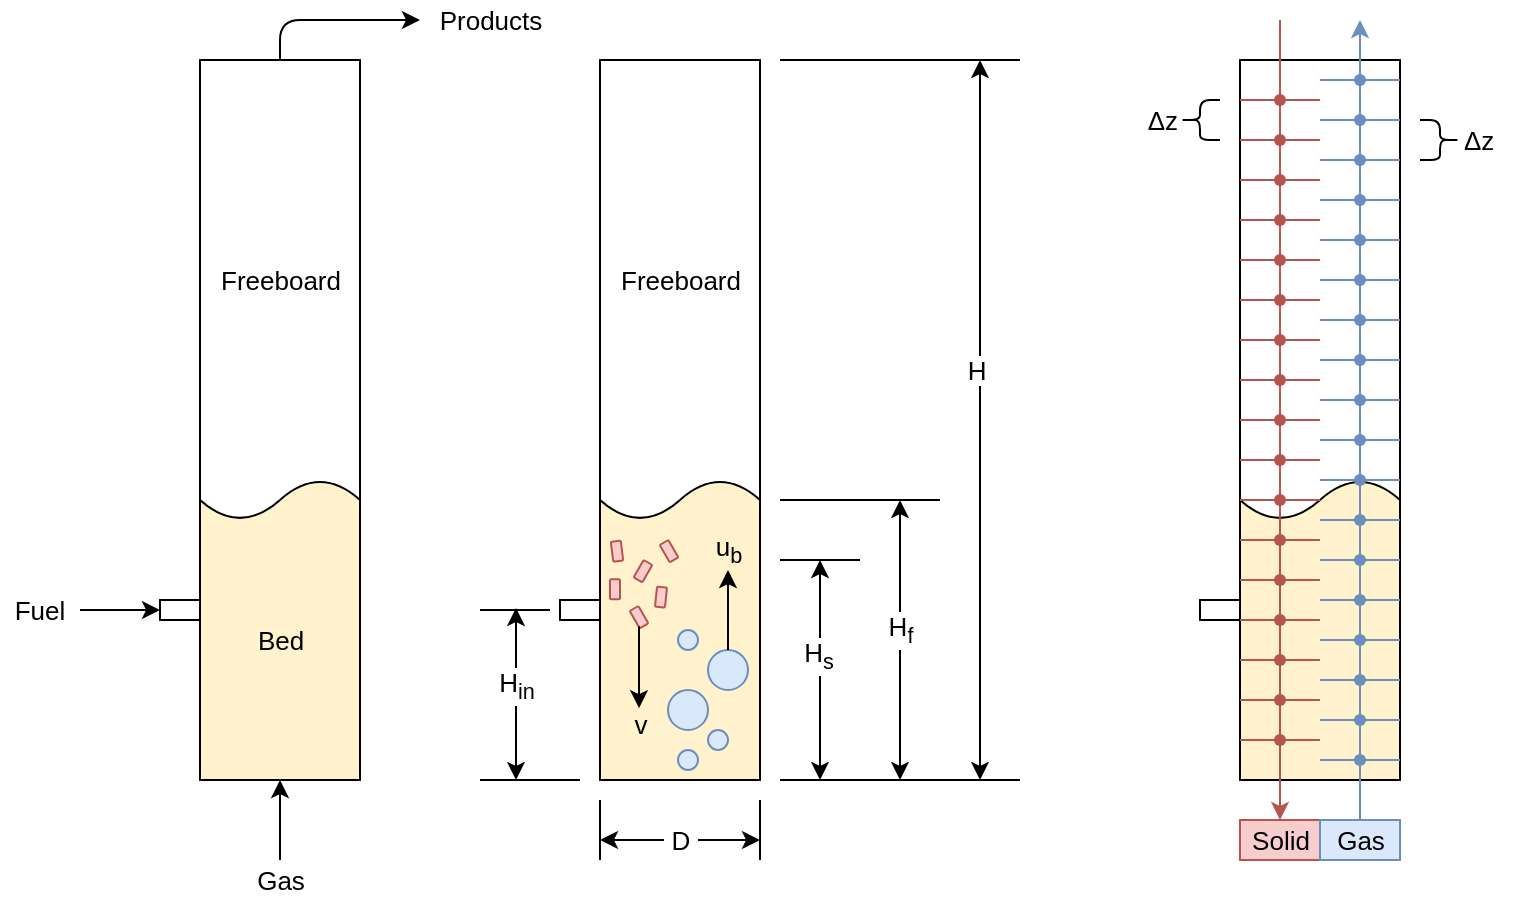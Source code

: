 <mxfile version="14.6.13" type="device"><diagram id="6Y9IK9V6sY0iiGdGzUJi" name="Page-1"><mxGraphModel dx="847" dy="1188" grid="1" gridSize="10" guides="1" tooltips="1" connect="1" arrows="1" fold="1" page="1" pageScale="1" pageWidth="850" pageHeight="1100" math="0" shadow="0"><root><mxCell id="0"/><mxCell id="1" parent="0"/><mxCell id="DkFIqBTVHJtudlURgkI9-2" value="" style="rounded=0;whiteSpace=wrap;html=1;" vertex="1" parent="1"><mxGeometry x="320" y="60" width="80" height="360" as="geometry"/></mxCell><mxCell id="DkFIqBTVHJtudlURgkI9-3" value="" style="shape=document;whiteSpace=wrap;html=1;boundedLbl=1;rotation=-180;size=0.133;fillColor=#fff2cc;fontSize=13;" vertex="1" parent="1"><mxGeometry x="320" y="270" width="80" height="150" as="geometry"/></mxCell><mxCell id="DkFIqBTVHJtudlURgkI9-4" value="" style="endArrow=classic;startArrow=classic;html=1;fontSize=13;" edge="1" parent="1"><mxGeometry width="50" height="50" relative="1" as="geometry"><mxPoint x="470" y="420" as="sourcePoint"/><mxPoint x="470" y="280" as="targetPoint"/></mxGeometry></mxCell><mxCell id="DkFIqBTVHJtudlURgkI9-8" value="H&lt;sub&gt;f&lt;/sub&gt;" style="edgeLabel;html=1;align=center;verticalAlign=middle;resizable=0;points=[];fontSize=13;" vertex="1" connectable="0" parent="DkFIqBTVHJtudlURgkI9-4"><mxGeometry x="0.1" relative="1" as="geometry"><mxPoint y="2" as="offset"/></mxGeometry></mxCell><mxCell id="DkFIqBTVHJtudlURgkI9-9" value="" style="rounded=0;whiteSpace=wrap;html=1;fontSize=13;strokeColor=#000000;" vertex="1" parent="1"><mxGeometry x="300" y="330" width="20" height="10" as="geometry"/></mxCell><mxCell id="DkFIqBTVHJtudlURgkI9-10" value="" style="endArrow=classic;startArrow=classic;html=1;fontSize=13;" edge="1" parent="1"><mxGeometry width="50" height="50" relative="1" as="geometry"><mxPoint x="278" y="420" as="sourcePoint"/><mxPoint x="278" y="334" as="targetPoint"/></mxGeometry></mxCell><mxCell id="DkFIqBTVHJtudlURgkI9-13" value="H&lt;sub&gt;in&lt;/sub&gt;" style="edgeLabel;html=1;align=center;verticalAlign=middle;resizable=0;points=[];fontSize=13;" vertex="1" connectable="0" parent="DkFIqBTVHJtudlURgkI9-10"><mxGeometry x="0.093" relative="1" as="geometry"><mxPoint as="offset"/></mxGeometry></mxCell><mxCell id="DkFIqBTVHJtudlURgkI9-11" value="" style="endArrow=none;html=1;fontSize=13;entryX=0;entryY=0.5;entryDx=0;entryDy=0;" edge="1" parent="1"><mxGeometry width="50" height="50" relative="1" as="geometry"><mxPoint x="260" y="335" as="sourcePoint"/><mxPoint x="295" y="335" as="targetPoint"/></mxGeometry></mxCell><mxCell id="DkFIqBTVHJtudlURgkI9-12" value="" style="endArrow=none;html=1;fontSize=13;" edge="1" parent="1"><mxGeometry width="50" height="50" relative="1" as="geometry"><mxPoint x="260" y="420" as="sourcePoint"/><mxPoint x="310" y="420" as="targetPoint"/></mxGeometry></mxCell><mxCell id="DkFIqBTVHJtudlURgkI9-14" value="" style="endArrow=none;html=1;fontSize=13;strokeWidth=1;" edge="1" parent="1"><mxGeometry width="50" height="50" relative="1" as="geometry"><mxPoint x="410" y="60" as="sourcePoint"/><mxPoint x="530" y="60" as="targetPoint"/></mxGeometry></mxCell><mxCell id="DkFIqBTVHJtudlURgkI9-15" value="" style="endArrow=none;html=1;fontSize=13;strokeWidth=1;" edge="1" parent="1"><mxGeometry width="50" height="50" relative="1" as="geometry"><mxPoint x="410" y="420" as="sourcePoint"/><mxPoint x="530" y="420" as="targetPoint"/></mxGeometry></mxCell><mxCell id="DkFIqBTVHJtudlURgkI9-16" value="" style="endArrow=none;html=1;fontSize=13;strokeWidth=1;" edge="1" parent="1"><mxGeometry width="50" height="50" relative="1" as="geometry"><mxPoint x="410" y="280" as="sourcePoint"/><mxPoint x="490" y="280" as="targetPoint"/></mxGeometry></mxCell><mxCell id="DkFIqBTVHJtudlURgkI9-17" value="" style="endArrow=none;html=1;fontSize=13;strokeWidth=1;" edge="1" parent="1"><mxGeometry width="50" height="50" relative="1" as="geometry"><mxPoint x="410" y="310" as="sourcePoint"/><mxPoint x="450" y="310" as="targetPoint"/></mxGeometry></mxCell><mxCell id="DkFIqBTVHJtudlURgkI9-18" value="" style="endArrow=classic;startArrow=classic;html=1;fontSize=13;strokeWidth=1;" edge="1" parent="1"><mxGeometry width="50" height="50" relative="1" as="geometry"><mxPoint x="430" y="420" as="sourcePoint"/><mxPoint x="430" y="310" as="targetPoint"/></mxGeometry></mxCell><mxCell id="DkFIqBTVHJtudlURgkI9-19" value="H&lt;sub&gt;s&lt;/sub&gt;" style="edgeLabel;html=1;align=center;verticalAlign=middle;resizable=0;points=[];fontSize=13;" vertex="1" connectable="0" parent="DkFIqBTVHJtudlURgkI9-18"><mxGeometry x="0.14" y="1" relative="1" as="geometry"><mxPoint as="offset"/></mxGeometry></mxCell><mxCell id="DkFIqBTVHJtudlURgkI9-20" value="" style="endArrow=classic;startArrow=classic;html=1;fontSize=13;strokeWidth=1;" edge="1" parent="1"><mxGeometry width="50" height="50" relative="1" as="geometry"><mxPoint x="510" y="420" as="sourcePoint"/><mxPoint x="510" y="60" as="targetPoint"/></mxGeometry></mxCell><mxCell id="DkFIqBTVHJtudlURgkI9-21" value="H" style="edgeLabel;html=1;align=center;verticalAlign=middle;resizable=0;points=[];fontSize=13;" vertex="1" connectable="0" parent="DkFIqBTVHJtudlURgkI9-20"><mxGeometry x="0.139" y="2" relative="1" as="geometry"><mxPoint as="offset"/></mxGeometry></mxCell><mxCell id="DkFIqBTVHJtudlURgkI9-22" value="" style="rounded=0;whiteSpace=wrap;html=1;" vertex="1" parent="1"><mxGeometry x="120" y="60" width="80" height="360" as="geometry"/></mxCell><mxCell id="DkFIqBTVHJtudlURgkI9-23" value="" style="shape=document;whiteSpace=wrap;html=1;boundedLbl=1;rotation=-180;size=0.133;fillColor=#fff2cc;" vertex="1" parent="1"><mxGeometry x="120" y="270" width="80" height="150" as="geometry"/></mxCell><mxCell id="DkFIqBTVHJtudlURgkI9-24" value="" style="rounded=0;whiteSpace=wrap;html=1;fontSize=13;strokeColor=#000000;" vertex="1" parent="1"><mxGeometry x="100" y="330" width="20" height="10" as="geometry"/></mxCell><mxCell id="DkFIqBTVHJtudlURgkI9-25" value="" style="endArrow=classic;html=1;fontSize=13;strokeWidth=1;entryX=0;entryY=0.5;entryDx=0;entryDy=0;" edge="1" parent="1" target="DkFIqBTVHJtudlURgkI9-24"><mxGeometry width="50" height="50" relative="1" as="geometry"><mxPoint x="60" y="335" as="sourcePoint"/><mxPoint x="80" y="390" as="targetPoint"/></mxGeometry></mxCell><mxCell id="DkFIqBTVHJtudlURgkI9-26" value="" style="endArrow=classic;html=1;fontSize=13;strokeWidth=1;entryX=0.5;entryY=0;entryDx=0;entryDy=0;" edge="1" parent="1" target="DkFIqBTVHJtudlURgkI9-23"><mxGeometry width="50" height="50" relative="1" as="geometry"><mxPoint x="160" y="460" as="sourcePoint"/><mxPoint x="150" y="450" as="targetPoint"/></mxGeometry></mxCell><mxCell id="DkFIqBTVHJtudlURgkI9-30" value="&amp;nbsp;D&amp;nbsp;" style="endArrow=classic;startArrow=classic;html=1;fontSize=13;strokeWidth=1;" edge="1" parent="1"><mxGeometry width="50" height="50" relative="1" as="geometry"><mxPoint x="320" y="450" as="sourcePoint"/><mxPoint x="400" y="450" as="targetPoint"/></mxGeometry></mxCell><mxCell id="DkFIqBTVHJtudlURgkI9-31" value="" style="endArrow=none;html=1;fontSize=13;strokeWidth=1;" edge="1" parent="1"><mxGeometry width="50" height="50" relative="1" as="geometry"><mxPoint x="320" y="460" as="sourcePoint"/><mxPoint x="320" y="430" as="targetPoint"/></mxGeometry></mxCell><mxCell id="DkFIqBTVHJtudlURgkI9-32" value="" style="endArrow=none;html=1;fontSize=13;strokeWidth=1;" edge="1" parent="1"><mxGeometry width="50" height="50" relative="1" as="geometry"><mxPoint x="400" y="460" as="sourcePoint"/><mxPoint x="400" y="430" as="targetPoint"/></mxGeometry></mxCell><mxCell id="DkFIqBTVHJtudlURgkI9-33" value="Fuel" style="text;html=1;strokeColor=none;fillColor=none;align=center;verticalAlign=middle;whiteSpace=wrap;rounded=0;fontSize=13;" vertex="1" parent="1"><mxGeometry x="20" y="325" width="40" height="20" as="geometry"/></mxCell><mxCell id="DkFIqBTVHJtudlURgkI9-34" value="Gas" style="text;html=1;align=center;verticalAlign=middle;resizable=0;points=[];autosize=1;strokeColor=none;fontSize=13;" vertex="1" parent="1"><mxGeometry x="140" y="460" width="40" height="20" as="geometry"/></mxCell><mxCell id="DkFIqBTVHJtudlURgkI9-35" value="Products" style="text;html=1;align=center;verticalAlign=middle;resizable=0;points=[];autosize=1;strokeColor=none;fontSize=13;" vertex="1" parent="1"><mxGeometry x="230" y="30" width="70" height="20" as="geometry"/></mxCell><mxCell id="DkFIqBTVHJtudlURgkI9-37" value="Freeboard" style="text;html=1;align=center;verticalAlign=middle;resizable=0;points=[];autosize=1;strokeColor=none;fontSize=13;" vertex="1" parent="1"><mxGeometry x="320" y="160" width="80" height="20" as="geometry"/></mxCell><mxCell id="DkFIqBTVHJtudlURgkI9-38" value="Bed" style="text;html=1;align=center;verticalAlign=middle;resizable=0;points=[];autosize=1;strokeColor=none;fontSize=13;" vertex="1" parent="1"><mxGeometry x="140" y="340" width="40" height="20" as="geometry"/></mxCell><mxCell id="DkFIqBTVHJtudlURgkI9-39" value="Freeboard" style="text;html=1;align=center;verticalAlign=middle;resizable=0;points=[];autosize=1;strokeColor=none;fontSize=13;" vertex="1" parent="1"><mxGeometry x="120" y="160" width="80" height="20" as="geometry"/></mxCell><mxCell id="DkFIqBTVHJtudlURgkI9-40" value="" style="endArrow=classic;html=1;fontSize=13;strokeWidth=1;exitX=0.5;exitY=0;exitDx=0;exitDy=0;edgeStyle=orthogonalEdgeStyle;" edge="1" parent="1" source="DkFIqBTVHJtudlURgkI9-22"><mxGeometry width="50" height="50" relative="1" as="geometry"><mxPoint x="150" y="45" as="sourcePoint"/><mxPoint x="230" y="40" as="targetPoint"/><Array as="points"><mxPoint x="160" y="40"/></Array></mxGeometry></mxCell><mxCell id="DkFIqBTVHJtudlURgkI9-56" value="" style="group" vertex="1" connectable="0" parent="1"><mxGeometry x="354" y="290" width="45" height="125" as="geometry"/></mxCell><mxCell id="DkFIqBTVHJtudlURgkI9-49" value="" style="ellipse;whiteSpace=wrap;html=1;aspect=fixed;fontSize=13;strokeColor=#6c8ebf;fillColor=#dae8fc;" vertex="1" parent="DkFIqBTVHJtudlURgkI9-56"><mxGeometry y="85" width="20" height="20" as="geometry"/></mxCell><mxCell id="DkFIqBTVHJtudlURgkI9-50" value="" style="ellipse;whiteSpace=wrap;html=1;aspect=fixed;fontSize=13;strokeColor=#6c8ebf;fillColor=#dae8fc;" vertex="1" parent="DkFIqBTVHJtudlURgkI9-56"><mxGeometry x="20" y="105" width="10" height="10" as="geometry"/></mxCell><mxCell id="DkFIqBTVHJtudlURgkI9-51" value="" style="ellipse;whiteSpace=wrap;html=1;aspect=fixed;fontSize=13;strokeColor=#6c8ebf;fillColor=#dae8fc;" vertex="1" parent="DkFIqBTVHJtudlURgkI9-56"><mxGeometry x="20" y="65" width="20" height="20" as="geometry"/></mxCell><mxCell id="DkFIqBTVHJtudlURgkI9-52" value="" style="ellipse;whiteSpace=wrap;html=1;aspect=fixed;fontSize=13;strokeColor=#6c8ebf;fillColor=#dae8fc;" vertex="1" parent="DkFIqBTVHJtudlURgkI9-56"><mxGeometry x="5" y="115" width="10" height="10" as="geometry"/></mxCell><mxCell id="DkFIqBTVHJtudlURgkI9-53" value="" style="ellipse;whiteSpace=wrap;html=1;aspect=fixed;fontSize=13;strokeColor=#6c8ebf;fillColor=#dae8fc;" vertex="1" parent="DkFIqBTVHJtudlURgkI9-56"><mxGeometry x="5" y="55" width="10" height="10" as="geometry"/></mxCell><mxCell id="DkFIqBTVHJtudlURgkI9-54" value="" style="endArrow=classic;html=1;fontSize=13;strokeWidth=1;" edge="1" parent="DkFIqBTVHJtudlURgkI9-56"><mxGeometry width="50" height="50" relative="1" as="geometry"><mxPoint x="30" y="65" as="sourcePoint"/><mxPoint x="30" y="25" as="targetPoint"/></mxGeometry></mxCell><mxCell id="DkFIqBTVHJtudlURgkI9-55" value="u&lt;sub&gt;b&lt;/sub&gt;" style="text;html=1;align=center;verticalAlign=middle;resizable=0;points=[];autosize=1;strokeColor=none;fontSize=13;" vertex="1" parent="DkFIqBTVHJtudlURgkI9-56"><mxGeometry x="15" width="30" height="30" as="geometry"/></mxCell><mxCell id="DkFIqBTVHJtudlURgkI9-67" value="" style="group" vertex="1" connectable="0" parent="1"><mxGeometry x="325" y="300.0" width="34.165" height="102.08" as="geometry"/></mxCell><mxCell id="DkFIqBTVHJtudlURgkI9-57" value="" style="rounded=1;whiteSpace=wrap;html=1;fontSize=13;strokeColor=#b85450;rotation=-60;aspect=fixed;fillColor=#f8cecc;" vertex="1" parent="DkFIqBTVHJtudlURgkI9-67"><mxGeometry x="11.5" y="13.08" width="10" height="5" as="geometry"/></mxCell><mxCell id="DkFIqBTVHJtudlURgkI9-58" value="" style="rounded=1;whiteSpace=wrap;html=1;fontSize=13;strokeColor=#b85450;rotation=276;aspect=fixed;fillColor=#f8cecc;" vertex="1" parent="DkFIqBTVHJtudlURgkI9-67"><mxGeometry x="20.5" y="26.08" width="10" height="5" as="geometry"/></mxCell><mxCell id="DkFIqBTVHJtudlURgkI9-60" value="" style="rounded=1;whiteSpace=wrap;html=1;fontSize=13;strokeColor=#b85450;rotation=240;aspect=fixed;fillColor=#f8cecc;" vertex="1" parent="DkFIqBTVHJtudlURgkI9-67"><mxGeometry x="9.5" y="36.08" width="10" height="5" as="geometry"/></mxCell><mxCell id="DkFIqBTVHJtudlURgkI9-61" value="" style="rounded=1;whiteSpace=wrap;html=1;fontSize=13;strokeColor=#b85450;rotation=263;aspect=fixed;fillColor=#f8cecc;" vertex="1" parent="DkFIqBTVHJtudlURgkI9-67"><mxGeometry x="-1.5" y="3.08" width="10" height="5" as="geometry"/></mxCell><mxCell id="DkFIqBTVHJtudlURgkI9-62" value="" style="rounded=1;whiteSpace=wrap;html=1;fontSize=13;strokeColor=#b85450;rotation=-90;aspect=fixed;fillColor=#f8cecc;" vertex="1" parent="DkFIqBTVHJtudlURgkI9-67"><mxGeometry x="-2.5" y="22.08" width="10" height="5" as="geometry"/></mxCell><mxCell id="DkFIqBTVHJtudlURgkI9-63" value="" style="endArrow=classic;html=1;fontSize=13;strokeWidth=1;" edge="1" parent="DkFIqBTVHJtudlURgkI9-67"><mxGeometry x="-5" y="0.313" width="50" height="50" as="geometry"><mxPoint x="14.5" y="43.08" as="sourcePoint"/><mxPoint x="14.5" y="84.08" as="targetPoint"/></mxGeometry></mxCell><mxCell id="DkFIqBTVHJtudlURgkI9-64" value="v" style="text;html=1;align=center;verticalAlign=middle;resizable=0;points=[];autosize=1;strokeColor=none;fontSize=13;" vertex="1" parent="DkFIqBTVHJtudlURgkI9-67"><mxGeometry x="4.5" y="82.08" width="20" height="20" as="geometry"/></mxCell><mxCell id="DkFIqBTVHJtudlURgkI9-66" value="" style="rounded=1;whiteSpace=wrap;html=1;fontSize=13;strokeColor=#b85450;rotation=-120;aspect=fixed;fillColor=#f8cecc;" vertex="1" parent="DkFIqBTVHJtudlURgkI9-67"><mxGeometry x="24.5" y="3.08" width="10" height="5" as="geometry"/></mxCell><mxCell id="DkFIqBTVHJtudlURgkI9-68" value="" style="rounded=0;whiteSpace=wrap;html=1;" vertex="1" parent="1"><mxGeometry x="640" y="60" width="80" height="360" as="geometry"/></mxCell><mxCell id="DkFIqBTVHJtudlURgkI9-69" value="" style="shape=document;whiteSpace=wrap;html=1;boundedLbl=1;rotation=-180;size=0.133;fillColor=#fff2cc;" vertex="1" parent="1"><mxGeometry x="640" y="270" width="80" height="150" as="geometry"/></mxCell><mxCell id="DkFIqBTVHJtudlURgkI9-70" value="" style="rounded=0;whiteSpace=wrap;html=1;fontSize=13;strokeColor=#000000;" vertex="1" parent="1"><mxGeometry x="620" y="330" width="20" height="10" as="geometry"/></mxCell><mxCell id="DkFIqBTVHJtudlURgkI9-78" value="" style="endArrow=classic;html=1;fontSize=13;strokeWidth=1;fillColor=#dae8fc;strokeColor=#6c8ebf;endFill=1;" edge="1" parent="1"><mxGeometry width="50" height="50" relative="1" as="geometry"><mxPoint x="700" y="440" as="sourcePoint"/><mxPoint x="700" y="40" as="targetPoint"/></mxGeometry></mxCell><mxCell id="DkFIqBTVHJtudlURgkI9-86" value="" style="endArrow=none;html=1;fontSize=13;strokeWidth=1;startArrow=none;fillColor=#f8cecc;strokeColor=#b85450;endFill=0;" edge="1" parent="1" source="DkFIqBTVHJtudlURgkI9-87"><mxGeometry width="50" height="50" relative="1" as="geometry"><mxPoint x="660" y="440" as="sourcePoint"/><mxPoint x="660" y="40" as="targetPoint"/></mxGeometry></mxCell><mxCell id="DkFIqBTVHJtudlURgkI9-87" value="" style="shape=waypoint;sketch=0;size=6;pointerEvents=1;points=[];fillColor=#f8cecc;resizable=0;rotatable=0;perimeter=centerPerimeter;snapToPoint=1;fontSize=13;strokeColor=#b85450;" vertex="1" parent="1"><mxGeometry x="640" y="140" width="40" height="40" as="geometry"/></mxCell><mxCell id="DkFIqBTVHJtudlURgkI9-88" value="" style="endArrow=none;html=1;fontSize=13;strokeWidth=1;fillColor=#f8cecc;strokeColor=#b85450;startArrow=classic;startFill=1;" edge="1" parent="1" target="DkFIqBTVHJtudlURgkI9-87"><mxGeometry width="50" height="50" relative="1" as="geometry"><mxPoint x="660" y="440" as="sourcePoint"/><mxPoint x="660" y="40" as="targetPoint"/></mxGeometry></mxCell><mxCell id="DkFIqBTVHJtudlURgkI9-90" value="" style="endArrow=none;html=1;fontSize=13;strokeWidth=1;fillColor=#f8cecc;strokeColor=#b85450;" edge="1" parent="1"><mxGeometry width="50" height="50" relative="1" as="geometry"><mxPoint x="640" y="160" as="sourcePoint"/><mxPoint x="680" y="160" as="targetPoint"/></mxGeometry></mxCell><mxCell id="DkFIqBTVHJtudlURgkI9-91" value="" style="endArrow=none;html=1;fontSize=13;strokeWidth=1;fillColor=#f8cecc;strokeColor=#b85450;" edge="1" parent="1"><mxGeometry width="50" height="50" relative="1" as="geometry"><mxPoint x="640" y="180" as="sourcePoint"/><mxPoint x="680" y="180" as="targetPoint"/></mxGeometry></mxCell><mxCell id="DkFIqBTVHJtudlURgkI9-92" value="" style="shape=waypoint;sketch=0;size=6;pointerEvents=1;points=[];fillColor=#f8cecc;resizable=0;rotatable=0;perimeter=centerPerimeter;snapToPoint=1;fontSize=13;strokeColor=#b85450;" vertex="1" parent="1"><mxGeometry x="640" y="160" width="40" height="40" as="geometry"/></mxCell><mxCell id="DkFIqBTVHJtudlURgkI9-93" value="" style="shape=waypoint;sketch=0;size=6;pointerEvents=1;points=[];fillColor=#f8cecc;resizable=0;rotatable=0;perimeter=centerPerimeter;snapToPoint=1;fontSize=13;strokeColor=#b85450;" vertex="1" parent="1"><mxGeometry x="640" y="180" width="40" height="40" as="geometry"/></mxCell><mxCell id="DkFIqBTVHJtudlURgkI9-94" value="" style="endArrow=none;html=1;fontSize=13;strokeWidth=1;fillColor=#f8cecc;strokeColor=#b85450;" edge="1" parent="1"><mxGeometry width="50" height="50" relative="1" as="geometry"><mxPoint x="640" y="200" as="sourcePoint"/><mxPoint x="680" y="200" as="targetPoint"/></mxGeometry></mxCell><mxCell id="DkFIqBTVHJtudlURgkI9-95" value="" style="endArrow=none;html=1;fontSize=13;strokeWidth=1;fillColor=#f8cecc;strokeColor=#b85450;" edge="1" parent="1"><mxGeometry width="50" height="50" relative="1" as="geometry"><mxPoint x="640" y="220" as="sourcePoint"/><mxPoint x="680" y="220" as="targetPoint"/></mxGeometry></mxCell><mxCell id="DkFIqBTVHJtudlURgkI9-96" value="" style="shape=waypoint;sketch=0;size=6;pointerEvents=1;points=[];fillColor=#f8cecc;resizable=0;rotatable=0;perimeter=centerPerimeter;snapToPoint=1;fontSize=13;strokeColor=#b85450;" vertex="1" parent="1"><mxGeometry x="640" y="200" width="40" height="40" as="geometry"/></mxCell><mxCell id="DkFIqBTVHJtudlURgkI9-108" value="" style="shape=waypoint;sketch=0;size=6;pointerEvents=1;points=[];fillColor=#f8cecc;resizable=0;rotatable=0;perimeter=centerPerimeter;snapToPoint=1;fontSize=13;strokeColor=#b85450;" vertex="1" parent="1"><mxGeometry x="640" y="220" width="40" height="40" as="geometry"/></mxCell><mxCell id="DkFIqBTVHJtudlURgkI9-109" value="" style="endArrow=none;html=1;fontSize=13;strokeWidth=1;fillColor=#f8cecc;strokeColor=#b85450;" edge="1" parent="1"><mxGeometry width="50" height="50" relative="1" as="geometry"><mxPoint x="640" y="240" as="sourcePoint"/><mxPoint x="680" y="240" as="targetPoint"/></mxGeometry></mxCell><mxCell id="DkFIqBTVHJtudlURgkI9-110" value="" style="endArrow=none;html=1;fontSize=13;strokeWidth=1;fillColor=#f8cecc;strokeColor=#b85450;" edge="1" parent="1"><mxGeometry width="50" height="50" relative="1" as="geometry"><mxPoint x="640" y="260" as="sourcePoint"/><mxPoint x="680" y="260" as="targetPoint"/></mxGeometry></mxCell><mxCell id="DkFIqBTVHJtudlURgkI9-111" value="" style="shape=waypoint;sketch=0;size=6;pointerEvents=1;points=[];fillColor=#f8cecc;resizable=0;rotatable=0;perimeter=centerPerimeter;snapToPoint=1;fontSize=13;strokeColor=#b85450;" vertex="1" parent="1"><mxGeometry x="640" y="240" width="40" height="40" as="geometry"/></mxCell><mxCell id="DkFIqBTVHJtudlURgkI9-112" value="" style="shape=waypoint;sketch=0;size=6;pointerEvents=1;points=[];fillColor=#f8cecc;resizable=0;rotatable=0;perimeter=centerPerimeter;snapToPoint=1;fontSize=13;strokeColor=#b85450;" vertex="1" parent="1"><mxGeometry x="640" y="260" width="40" height="40" as="geometry"/></mxCell><mxCell id="DkFIqBTVHJtudlURgkI9-113" value="" style="endArrow=none;html=1;fontSize=13;strokeWidth=1;fillColor=#f8cecc;strokeColor=#b85450;" edge="1" parent="1"><mxGeometry width="50" height="50" relative="1" as="geometry"><mxPoint x="640" y="280" as="sourcePoint"/><mxPoint x="680" y="280" as="targetPoint"/></mxGeometry></mxCell><mxCell id="DkFIqBTVHJtudlURgkI9-114" value="" style="endArrow=none;html=1;fontSize=13;strokeWidth=1;fillColor=#f8cecc;strokeColor=#b85450;" edge="1" parent="1"><mxGeometry width="50" height="50" relative="1" as="geometry"><mxPoint x="640" y="300" as="sourcePoint"/><mxPoint x="680" y="300" as="targetPoint"/></mxGeometry></mxCell><mxCell id="DkFIqBTVHJtudlURgkI9-115" value="" style="shape=waypoint;sketch=0;size=6;pointerEvents=1;points=[];fillColor=#f8cecc;resizable=0;rotatable=0;perimeter=centerPerimeter;snapToPoint=1;fontSize=13;strokeColor=#b85450;" vertex="1" parent="1"><mxGeometry x="640" y="280" width="40" height="40" as="geometry"/></mxCell><mxCell id="DkFIqBTVHJtudlURgkI9-123" value="" style="shape=waypoint;sketch=0;size=6;pointerEvents=1;points=[];fillColor=#f8cecc;resizable=0;rotatable=0;perimeter=centerPerimeter;snapToPoint=1;fontSize=13;strokeColor=#b85450;" vertex="1" parent="1"><mxGeometry x="640" y="60" width="40" height="40" as="geometry"/></mxCell><mxCell id="DkFIqBTVHJtudlURgkI9-124" value="" style="endArrow=none;html=1;fontSize=13;strokeWidth=1;fillColor=#f8cecc;strokeColor=#b85450;" edge="1" parent="1"><mxGeometry width="50" height="50" relative="1" as="geometry"><mxPoint x="640" y="80" as="sourcePoint"/><mxPoint x="680" y="80" as="targetPoint"/></mxGeometry></mxCell><mxCell id="DkFIqBTVHJtudlURgkI9-125" value="" style="endArrow=none;html=1;fontSize=13;strokeWidth=1;fillColor=#f8cecc;strokeColor=#b85450;" edge="1" parent="1"><mxGeometry width="50" height="50" relative="1" as="geometry"><mxPoint x="640" y="100" as="sourcePoint"/><mxPoint x="680" y="100" as="targetPoint"/></mxGeometry></mxCell><mxCell id="DkFIqBTVHJtudlURgkI9-126" value="" style="shape=waypoint;sketch=0;size=6;pointerEvents=1;points=[];fillColor=#f8cecc;resizable=0;rotatable=0;perimeter=centerPerimeter;snapToPoint=1;fontSize=13;strokeColor=#b85450;" vertex="1" parent="1"><mxGeometry x="640" y="80" width="40" height="40" as="geometry"/></mxCell><mxCell id="DkFIqBTVHJtudlURgkI9-127" value="" style="shape=waypoint;sketch=0;size=6;pointerEvents=1;points=[];fillColor=#f8cecc;resizable=0;rotatable=0;perimeter=centerPerimeter;snapToPoint=1;fontSize=13;strokeColor=#b85450;" vertex="1" parent="1"><mxGeometry x="640" y="100" width="40" height="40" as="geometry"/></mxCell><mxCell id="DkFIqBTVHJtudlURgkI9-128" value="" style="endArrow=none;html=1;fontSize=13;strokeWidth=1;fillColor=#f8cecc;strokeColor=#b85450;" edge="1" parent="1"><mxGeometry width="50" height="50" relative="1" as="geometry"><mxPoint x="640" y="120" as="sourcePoint"/><mxPoint x="680" y="120" as="targetPoint"/></mxGeometry></mxCell><mxCell id="DkFIqBTVHJtudlURgkI9-129" value="" style="endArrow=none;html=1;fontSize=13;strokeWidth=1;fillColor=#f8cecc;strokeColor=#b85450;" edge="1" parent="1"><mxGeometry width="50" height="50" relative="1" as="geometry"><mxPoint x="640" y="140" as="sourcePoint"/><mxPoint x="680" y="140" as="targetPoint"/></mxGeometry></mxCell><mxCell id="DkFIqBTVHJtudlURgkI9-130" value="" style="shape=waypoint;sketch=0;size=6;pointerEvents=1;points=[];fillColor=#f8cecc;resizable=0;rotatable=0;perimeter=centerPerimeter;snapToPoint=1;fontSize=13;strokeColor=#b85450;" vertex="1" parent="1"><mxGeometry x="640" y="120" width="40" height="40" as="geometry"/></mxCell><mxCell id="DkFIqBTVHJtudlURgkI9-131" value="" style="endArrow=none;html=1;fontSize=13;strokeWidth=1;fillColor=#f8cecc;strokeColor=#b85450;" edge="1" parent="1"><mxGeometry width="50" height="50" relative="1" as="geometry"><mxPoint x="640" y="320" as="sourcePoint"/><mxPoint x="680" y="320" as="targetPoint"/></mxGeometry></mxCell><mxCell id="DkFIqBTVHJtudlURgkI9-132" value="" style="shape=waypoint;sketch=0;size=6;pointerEvents=1;points=[];fillColor=#f8cecc;resizable=0;rotatable=0;perimeter=centerPerimeter;snapToPoint=1;fontSize=13;strokeColor=#b85450;" vertex="1" parent="1"><mxGeometry x="640" y="320" width="40" height="40" as="geometry"/></mxCell><mxCell id="DkFIqBTVHJtudlURgkI9-133" value="" style="endArrow=none;html=1;fontSize=13;strokeWidth=1;fillColor=#f8cecc;strokeColor=#b85450;" edge="1" parent="1"><mxGeometry width="50" height="50" relative="1" as="geometry"><mxPoint x="640" y="340" as="sourcePoint"/><mxPoint x="680" y="340" as="targetPoint"/></mxGeometry></mxCell><mxCell id="DkFIqBTVHJtudlURgkI9-134" value="" style="endArrow=none;html=1;fontSize=13;strokeWidth=1;fillColor=#f8cecc;strokeColor=#b85450;" edge="1" parent="1"><mxGeometry width="50" height="50" relative="1" as="geometry"><mxPoint x="640" y="360" as="sourcePoint"/><mxPoint x="680" y="360" as="targetPoint"/></mxGeometry></mxCell><mxCell id="DkFIqBTVHJtudlURgkI9-135" value="" style="shape=waypoint;sketch=0;size=6;pointerEvents=1;points=[];fillColor=#f8cecc;resizable=0;rotatable=0;perimeter=centerPerimeter;snapToPoint=1;fontSize=13;strokeColor=#b85450;" vertex="1" parent="1"><mxGeometry x="640" y="340" width="40" height="40" as="geometry"/></mxCell><mxCell id="DkFIqBTVHJtudlURgkI9-136" value="" style="shape=waypoint;sketch=0;size=6;pointerEvents=1;points=[];fillColor=#f8cecc;resizable=0;rotatable=0;perimeter=centerPerimeter;snapToPoint=1;fontSize=13;strokeColor=#b85450;" vertex="1" parent="1"><mxGeometry x="640" y="360" width="40" height="40" as="geometry"/></mxCell><mxCell id="DkFIqBTVHJtudlURgkI9-137" value="" style="endArrow=none;html=1;fontSize=13;strokeWidth=1;fillColor=#f8cecc;strokeColor=#b85450;" edge="1" parent="1"><mxGeometry width="50" height="50" relative="1" as="geometry"><mxPoint x="640" y="380" as="sourcePoint"/><mxPoint x="680" y="380" as="targetPoint"/></mxGeometry></mxCell><mxCell id="DkFIqBTVHJtudlURgkI9-138" value="" style="endArrow=none;html=1;fontSize=13;strokeWidth=1;fillColor=#f8cecc;strokeColor=#b85450;" edge="1" parent="1"><mxGeometry width="50" height="50" relative="1" as="geometry"><mxPoint x="640" y="400" as="sourcePoint"/><mxPoint x="680" y="400" as="targetPoint"/></mxGeometry></mxCell><mxCell id="DkFIqBTVHJtudlURgkI9-139" value="" style="shape=waypoint;sketch=0;size=6;pointerEvents=1;points=[];fillColor=#f8cecc;resizable=0;rotatable=0;perimeter=centerPerimeter;snapToPoint=1;fontSize=13;strokeColor=#b85450;" vertex="1" parent="1"><mxGeometry x="640" y="300" width="40" height="40" as="geometry"/></mxCell><mxCell id="DkFIqBTVHJtudlURgkI9-140" value="" style="shape=waypoint;sketch=0;size=6;pointerEvents=1;points=[];fillColor=#f8cecc;resizable=0;rotatable=0;perimeter=centerPerimeter;snapToPoint=1;fontSize=13;strokeColor=#b85450;" vertex="1" parent="1"><mxGeometry x="640" y="380" width="40" height="40" as="geometry"/></mxCell><mxCell id="DkFIqBTVHJtudlURgkI9-142" value="" style="shape=waypoint;sketch=0;size=6;pointerEvents=1;points=[];fillColor=#dae8fc;resizable=0;rotatable=0;perimeter=centerPerimeter;snapToPoint=1;fontSize=13;strokeColor=#6c8ebf;" vertex="1" parent="1"><mxGeometry x="680" y="50" width="40" height="40" as="geometry"/></mxCell><mxCell id="DkFIqBTVHJtudlURgkI9-144" value="" style="endArrow=none;html=1;fontSize=13;strokeWidth=1;fillColor=#dae8fc;strokeColor=#6c8ebf;" edge="1" parent="1"><mxGeometry width="50" height="50" relative="1" as="geometry"><mxPoint x="680" y="70" as="sourcePoint"/><mxPoint x="720" y="70" as="targetPoint"/></mxGeometry></mxCell><mxCell id="DkFIqBTVHJtudlURgkI9-145" value="" style="shape=waypoint;sketch=0;size=6;pointerEvents=1;points=[];fillColor=#dae8fc;resizable=0;rotatable=0;perimeter=centerPerimeter;snapToPoint=1;fontSize=13;strokeColor=#6c8ebf;" vertex="1" parent="1"><mxGeometry x="680" y="70" width="40" height="40" as="geometry"/></mxCell><mxCell id="DkFIqBTVHJtudlURgkI9-146" value="" style="endArrow=none;html=1;fontSize=13;strokeWidth=1;fillColor=#dae8fc;strokeColor=#6c8ebf;" edge="1" parent="1"><mxGeometry width="50" height="50" relative="1" as="geometry"><mxPoint x="680" y="90" as="sourcePoint"/><mxPoint x="720" y="90" as="targetPoint"/></mxGeometry></mxCell><mxCell id="DkFIqBTVHJtudlURgkI9-147" value="" style="shape=waypoint;sketch=0;size=6;pointerEvents=1;points=[];fillColor=#dae8fc;resizable=0;rotatable=0;perimeter=centerPerimeter;snapToPoint=1;fontSize=13;strokeColor=#6c8ebf;" vertex="1" parent="1"><mxGeometry x="680" y="90" width="40" height="40" as="geometry"/></mxCell><mxCell id="DkFIqBTVHJtudlURgkI9-148" value="" style="endArrow=none;html=1;fontSize=13;strokeWidth=1;fillColor=#dae8fc;strokeColor=#6c8ebf;" edge="1" parent="1"><mxGeometry width="50" height="50" relative="1" as="geometry"><mxPoint x="680" y="110" as="sourcePoint"/><mxPoint x="720" y="110" as="targetPoint"/></mxGeometry></mxCell><mxCell id="DkFIqBTVHJtudlURgkI9-149" value="" style="shape=waypoint;sketch=0;size=6;pointerEvents=1;points=[];fillColor=#dae8fc;resizable=0;rotatable=0;perimeter=centerPerimeter;snapToPoint=1;fontSize=13;strokeColor=#6c8ebf;" vertex="1" parent="1"><mxGeometry x="680" y="110" width="40" height="40" as="geometry"/></mxCell><mxCell id="DkFIqBTVHJtudlURgkI9-150" value="" style="endArrow=none;html=1;fontSize=13;strokeWidth=1;fillColor=#dae8fc;strokeColor=#6c8ebf;" edge="1" parent="1"><mxGeometry width="50" height="50" relative="1" as="geometry"><mxPoint x="680" y="130" as="sourcePoint"/><mxPoint x="720" y="130" as="targetPoint"/></mxGeometry></mxCell><mxCell id="DkFIqBTVHJtudlURgkI9-151" value="" style="shape=waypoint;sketch=0;size=6;pointerEvents=1;points=[];fillColor=#dae8fc;resizable=0;rotatable=0;perimeter=centerPerimeter;snapToPoint=1;fontSize=13;strokeColor=#6c8ebf;" vertex="1" parent="1"><mxGeometry x="680" y="130" width="40" height="40" as="geometry"/></mxCell><mxCell id="DkFIqBTVHJtudlURgkI9-152" value="" style="endArrow=none;html=1;fontSize=13;strokeWidth=1;fillColor=#dae8fc;strokeColor=#6c8ebf;" edge="1" parent="1"><mxGeometry width="50" height="50" relative="1" as="geometry"><mxPoint x="680" y="150" as="sourcePoint"/><mxPoint x="720" y="150" as="targetPoint"/></mxGeometry></mxCell><mxCell id="DkFIqBTVHJtudlURgkI9-153" value="" style="shape=waypoint;sketch=0;size=6;pointerEvents=1;points=[];fillColor=#dae8fc;resizable=0;rotatable=0;perimeter=centerPerimeter;snapToPoint=1;fontSize=13;strokeColor=#6c8ebf;" vertex="1" parent="1"><mxGeometry x="680" y="150" width="40" height="40" as="geometry"/></mxCell><mxCell id="DkFIqBTVHJtudlURgkI9-154" value="" style="endArrow=none;html=1;fontSize=13;strokeWidth=1;fillColor=#dae8fc;strokeColor=#6c8ebf;" edge="1" parent="1"><mxGeometry width="50" height="50" relative="1" as="geometry"><mxPoint x="680" y="170" as="sourcePoint"/><mxPoint x="720" y="170" as="targetPoint"/></mxGeometry></mxCell><mxCell id="DkFIqBTVHJtudlURgkI9-155" value="" style="shape=waypoint;sketch=0;size=6;pointerEvents=1;points=[];fillColor=#dae8fc;resizable=0;rotatable=0;perimeter=centerPerimeter;snapToPoint=1;fontSize=13;strokeColor=#6c8ebf;" vertex="1" parent="1"><mxGeometry x="680" y="170" width="40" height="40" as="geometry"/></mxCell><mxCell id="DkFIqBTVHJtudlURgkI9-156" value="" style="endArrow=none;html=1;fontSize=13;strokeWidth=1;fillColor=#dae8fc;strokeColor=#6c8ebf;" edge="1" parent="1"><mxGeometry width="50" height="50" relative="1" as="geometry"><mxPoint x="680" y="190" as="sourcePoint"/><mxPoint x="720" y="190" as="targetPoint"/></mxGeometry></mxCell><mxCell id="DkFIqBTVHJtudlURgkI9-157" value="" style="shape=waypoint;sketch=0;size=6;pointerEvents=1;points=[];fillColor=#dae8fc;resizable=0;rotatable=0;perimeter=centerPerimeter;snapToPoint=1;fontSize=13;strokeColor=#6c8ebf;" vertex="1" parent="1"><mxGeometry x="680" y="190" width="40" height="40" as="geometry"/></mxCell><mxCell id="DkFIqBTVHJtudlURgkI9-158" value="" style="endArrow=none;html=1;fontSize=13;strokeWidth=1;fillColor=#dae8fc;strokeColor=#6c8ebf;" edge="1" parent="1"><mxGeometry width="50" height="50" relative="1" as="geometry"><mxPoint x="680" y="210" as="sourcePoint"/><mxPoint x="720" y="210" as="targetPoint"/></mxGeometry></mxCell><mxCell id="DkFIqBTVHJtudlURgkI9-159" value="" style="shape=waypoint;sketch=0;size=6;pointerEvents=1;points=[];fillColor=#dae8fc;resizable=0;rotatable=0;perimeter=centerPerimeter;snapToPoint=1;fontSize=13;strokeColor=#6c8ebf;" vertex="1" parent="1"><mxGeometry x="680" y="210" width="40" height="40" as="geometry"/></mxCell><mxCell id="DkFIqBTVHJtudlURgkI9-160" value="" style="endArrow=none;html=1;fontSize=13;strokeWidth=1;fillColor=#dae8fc;strokeColor=#6c8ebf;" edge="1" parent="1"><mxGeometry width="50" height="50" relative="1" as="geometry"><mxPoint x="680" y="230" as="sourcePoint"/><mxPoint x="720" y="230" as="targetPoint"/></mxGeometry></mxCell><mxCell id="DkFIqBTVHJtudlURgkI9-161" value="" style="shape=waypoint;sketch=0;size=6;pointerEvents=1;points=[];fillColor=#dae8fc;resizable=0;rotatable=0;perimeter=centerPerimeter;snapToPoint=1;fontSize=13;strokeColor=#6c8ebf;" vertex="1" parent="1"><mxGeometry x="680" y="230" width="40" height="40" as="geometry"/></mxCell><mxCell id="DkFIqBTVHJtudlURgkI9-162" value="" style="endArrow=none;html=1;fontSize=13;strokeWidth=1;fillColor=#dae8fc;strokeColor=#6c8ebf;" edge="1" parent="1"><mxGeometry width="50" height="50" relative="1" as="geometry"><mxPoint x="680" y="250" as="sourcePoint"/><mxPoint x="720" y="250" as="targetPoint"/></mxGeometry></mxCell><mxCell id="DkFIqBTVHJtudlURgkI9-163" value="" style="shape=waypoint;sketch=0;size=6;pointerEvents=1;points=[];fillColor=#dae8fc;resizable=0;rotatable=0;perimeter=centerPerimeter;snapToPoint=1;fontSize=13;strokeColor=#6c8ebf;" vertex="1" parent="1"><mxGeometry x="680" y="250" width="40" height="40" as="geometry"/></mxCell><mxCell id="DkFIqBTVHJtudlURgkI9-164" value="" style="endArrow=none;html=1;fontSize=13;strokeWidth=1;fillColor=#dae8fc;strokeColor=#6c8ebf;" edge="1" parent="1"><mxGeometry width="50" height="50" relative="1" as="geometry"><mxPoint x="680" y="270" as="sourcePoint"/><mxPoint x="720" y="270" as="targetPoint"/></mxGeometry></mxCell><mxCell id="DkFIqBTVHJtudlURgkI9-165" value="" style="shape=waypoint;sketch=0;size=6;pointerEvents=1;points=[];fillColor=#dae8fc;resizable=0;rotatable=0;perimeter=centerPerimeter;snapToPoint=1;fontSize=13;strokeColor=#6c8ebf;" vertex="1" parent="1"><mxGeometry x="680" y="270" width="40" height="40" as="geometry"/></mxCell><mxCell id="DkFIqBTVHJtudlURgkI9-166" value="" style="endArrow=none;html=1;fontSize=13;strokeWidth=1;fillColor=#dae8fc;strokeColor=#6c8ebf;" edge="1" parent="1"><mxGeometry width="50" height="50" relative="1" as="geometry"><mxPoint x="680" y="290" as="sourcePoint"/><mxPoint x="720" y="290" as="targetPoint"/></mxGeometry></mxCell><mxCell id="DkFIqBTVHJtudlURgkI9-167" value="" style="shape=waypoint;sketch=0;size=6;pointerEvents=1;points=[];fillColor=#dae8fc;resizable=0;rotatable=0;perimeter=centerPerimeter;snapToPoint=1;fontSize=13;strokeColor=#6c8ebf;" vertex="1" parent="1"><mxGeometry x="680" y="290" width="40" height="40" as="geometry"/></mxCell><mxCell id="DkFIqBTVHJtudlURgkI9-168" value="" style="endArrow=none;html=1;fontSize=13;strokeWidth=1;fillColor=#dae8fc;strokeColor=#6c8ebf;" edge="1" parent="1"><mxGeometry width="50" height="50" relative="1" as="geometry"><mxPoint x="680" y="310" as="sourcePoint"/><mxPoint x="720" y="310" as="targetPoint"/></mxGeometry></mxCell><mxCell id="DkFIqBTVHJtudlURgkI9-169" value="" style="shape=waypoint;sketch=0;size=6;pointerEvents=1;points=[];fillColor=#dae8fc;resizable=0;rotatable=0;perimeter=centerPerimeter;snapToPoint=1;fontSize=13;strokeColor=#6c8ebf;" vertex="1" parent="1"><mxGeometry x="680" y="310" width="40" height="40" as="geometry"/></mxCell><mxCell id="DkFIqBTVHJtudlURgkI9-170" value="" style="endArrow=none;html=1;fontSize=13;strokeWidth=1;fillColor=#dae8fc;strokeColor=#6c8ebf;" edge="1" parent="1"><mxGeometry width="50" height="50" relative="1" as="geometry"><mxPoint x="680" y="330" as="sourcePoint"/><mxPoint x="720" y="330" as="targetPoint"/></mxGeometry></mxCell><mxCell id="DkFIqBTVHJtudlURgkI9-171" value="" style="shape=waypoint;sketch=0;size=6;pointerEvents=1;points=[];fillColor=#dae8fc;resizable=0;rotatable=0;perimeter=centerPerimeter;snapToPoint=1;fontSize=13;strokeColor=#6c8ebf;" vertex="1" parent="1"><mxGeometry x="680" y="330" width="40" height="40" as="geometry"/></mxCell><mxCell id="DkFIqBTVHJtudlURgkI9-172" value="" style="endArrow=none;html=1;fontSize=13;strokeWidth=1;fillColor=#dae8fc;strokeColor=#6c8ebf;" edge="1" parent="1"><mxGeometry width="50" height="50" relative="1" as="geometry"><mxPoint x="680" y="350" as="sourcePoint"/><mxPoint x="720" y="350" as="targetPoint"/></mxGeometry></mxCell><mxCell id="DkFIqBTVHJtudlURgkI9-173" value="" style="shape=waypoint;sketch=0;size=6;pointerEvents=1;points=[];fillColor=#dae8fc;resizable=0;rotatable=0;perimeter=centerPerimeter;snapToPoint=1;fontSize=13;strokeColor=#6c8ebf;" vertex="1" parent="1"><mxGeometry x="680" y="350" width="40" height="40" as="geometry"/></mxCell><mxCell id="DkFIqBTVHJtudlURgkI9-174" value="" style="endArrow=none;html=1;fontSize=13;strokeWidth=1;fillColor=#dae8fc;strokeColor=#6c8ebf;" edge="1" parent="1"><mxGeometry width="50" height="50" relative="1" as="geometry"><mxPoint x="680" y="370" as="sourcePoint"/><mxPoint x="720" y="370" as="targetPoint"/></mxGeometry></mxCell><mxCell id="DkFIqBTVHJtudlURgkI9-175" value="" style="shape=waypoint;sketch=0;size=6;pointerEvents=1;points=[];fillColor=#dae8fc;resizable=0;rotatable=0;perimeter=centerPerimeter;snapToPoint=1;fontSize=13;strokeColor=#6c8ebf;" vertex="1" parent="1"><mxGeometry x="680" y="370" width="40" height="40" as="geometry"/></mxCell><mxCell id="DkFIqBTVHJtudlURgkI9-176" value="" style="endArrow=none;html=1;fontSize=13;strokeWidth=1;fillColor=#dae8fc;strokeColor=#6c8ebf;" edge="1" parent="1"><mxGeometry width="50" height="50" relative="1" as="geometry"><mxPoint x="680" y="390" as="sourcePoint"/><mxPoint x="720" y="390" as="targetPoint"/></mxGeometry></mxCell><mxCell id="DkFIqBTVHJtudlURgkI9-177" value="" style="shape=waypoint;sketch=0;size=6;pointerEvents=1;points=[];fillColor=#dae8fc;resizable=0;rotatable=0;perimeter=centerPerimeter;snapToPoint=1;fontSize=13;strokeColor=#6c8ebf;" vertex="1" parent="1"><mxGeometry x="680" y="390" width="40" height="40" as="geometry"/></mxCell><mxCell id="DkFIqBTVHJtudlURgkI9-178" value="" style="endArrow=none;html=1;fontSize=13;strokeWidth=1;fillColor=#dae8fc;strokeColor=#6c8ebf;" edge="1" parent="1"><mxGeometry width="50" height="50" relative="1" as="geometry"><mxPoint x="680" y="410" as="sourcePoint"/><mxPoint x="720" y="410" as="targetPoint"/></mxGeometry></mxCell><mxCell id="DkFIqBTVHJtudlURgkI9-179" value="Solid" style="text;html=1;align=center;verticalAlign=middle;resizable=0;points=[];autosize=1;strokeColor=#b85450;fontSize=13;fillColor=#f8cecc;" vertex="1" parent="1"><mxGeometry x="640" y="440" width="40" height="20" as="geometry"/></mxCell><mxCell id="DkFIqBTVHJtudlURgkI9-180" value="Gas" style="text;html=1;align=center;verticalAlign=middle;resizable=0;points=[];autosize=1;strokeColor=#6c8ebf;fontSize=13;fillColor=#dae8fc;" vertex="1" parent="1"><mxGeometry x="680" y="440" width="40" height="20" as="geometry"/></mxCell><mxCell id="DkFIqBTVHJtudlURgkI9-181" value="Δz" style="text;html=1;align=right;verticalAlign=middle;resizable=0;points=[];autosize=1;strokeColor=none;fontSize=13;" vertex="1" parent="1"><mxGeometry x="580" y="80" width="30" height="20" as="geometry"/></mxCell><mxCell id="DkFIqBTVHJtudlURgkI9-182" value="" style="shape=curlyBracket;whiteSpace=wrap;html=1;rounded=1;fontSize=13;strokeColor=#000000;" vertex="1" parent="1"><mxGeometry x="610" y="80" width="20" height="20" as="geometry"/></mxCell><mxCell id="DkFIqBTVHJtudlURgkI9-183" value="" style="shape=curlyBracket;whiteSpace=wrap;html=1;rounded=1;flipH=1;fontSize=13;strokeColor=#000000;" vertex="1" parent="1"><mxGeometry x="730" y="90" width="20" height="20" as="geometry"/></mxCell><mxCell id="DkFIqBTVHJtudlURgkI9-184" value="Δz" style="text;html=1;align=left;verticalAlign=middle;resizable=0;points=[];autosize=1;strokeColor=none;fontSize=13;" vertex="1" parent="1"><mxGeometry x="750" y="90" width="30" height="20" as="geometry"/></mxCell></root></mxGraphModel></diagram></mxfile>